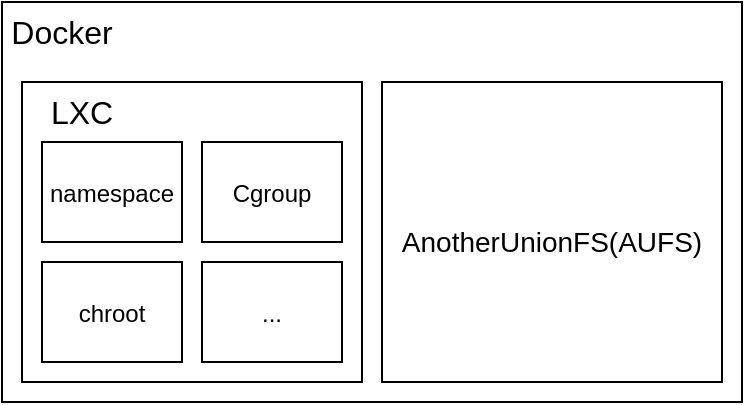 <mxfile version="16.5.6" type="github">
  <diagram id="Doy6efV_QYz7SsHLHFVV" name="Page-1">
    <mxGraphModel dx="782" dy="428" grid="1" gridSize="10" guides="1" tooltips="1" connect="1" arrows="1" fold="1" page="1" pageScale="1" pageWidth="827" pageHeight="1169" math="0" shadow="0">
      <root>
        <mxCell id="0" />
        <mxCell id="1" parent="0" />
        <mxCell id="SrF9chMBuammDGks49tK-1" value="" style="rounded=0;whiteSpace=wrap;html=1;" vertex="1" parent="1">
          <mxGeometry x="170" y="80" width="370" height="200" as="geometry" />
        </mxCell>
        <mxCell id="SrF9chMBuammDGks49tK-2" value="&lt;font style=&quot;font-size: 16px&quot;&gt;Docker&lt;/font&gt;" style="text;html=1;strokeColor=none;fillColor=none;align=center;verticalAlign=middle;whiteSpace=wrap;rounded=0;" vertex="1" parent="1">
          <mxGeometry x="170" y="80" width="60" height="30" as="geometry" />
        </mxCell>
        <mxCell id="SrF9chMBuammDGks49tK-3" value="" style="rounded=0;whiteSpace=wrap;html=1;fontSize=16;" vertex="1" parent="1">
          <mxGeometry x="180" y="120" width="170" height="150" as="geometry" />
        </mxCell>
        <mxCell id="SrF9chMBuammDGks49tK-4" value="" style="rounded=0;whiteSpace=wrap;html=1;fontSize=16;" vertex="1" parent="1">
          <mxGeometry x="360" y="120" width="170" height="150" as="geometry" />
        </mxCell>
        <mxCell id="SrF9chMBuammDGks49tK-5" value="&lt;font style=&quot;font-size: 16px&quot;&gt;LXC&lt;/font&gt;&lt;span style=&quot;color: rgba(0 , 0 , 0 , 0) ; font-family: monospace ; font-size: 0px&quot;&gt;%3CmxGraphModel%3E%3Croot%3E%3CmxCell%20id%3D%220%22%2F%3E%3CmxCell%20id%3D%221%22%20parent%3D%220%22%2F%3E%3CmxCell%20id%3D%222%22%20value%3D%22%26lt%3Bfont%20style%3D%26quot%3Bfont-size%3A%2016px%26quot%3B%26gt%3BDocker%26lt%3B%2Ffont%26gt%3B%22%20style%3D%22text%3Bhtml%3D1%3BstrokeColor%3Dnone%3BfillColor%3Dnone%3Balign%3Dcenter%3BverticalAlign%3Dmiddle%3BwhiteSpace%3Dwrap%3Brounded%3D0%3B%22%20vertex%3D%221%22%20parent%3D%221%22%3E%3CmxGeometry%20x%3D%22170%22%20y%3D%2250%22%20width%3D%2260%22%20height%3D%2230%22%20as%3D%22geometry%22%2F%3E%3C%2FmxCell%3E%3C%2Froot%3E%3C%2FmxGraphModel%3E&lt;/span&gt;" style="text;html=1;strokeColor=none;fillColor=none;align=center;verticalAlign=middle;whiteSpace=wrap;rounded=0;" vertex="1" parent="1">
          <mxGeometry x="180" y="120" width="60" height="30" as="geometry" />
        </mxCell>
        <mxCell id="SrF9chMBuammDGks49tK-6" value="&lt;font style=&quot;font-size: 14px&quot;&gt;AnotherUnionFS(AUFS)&lt;/font&gt;" style="text;html=1;strokeColor=none;fillColor=none;align=center;verticalAlign=middle;whiteSpace=wrap;rounded=0;" vertex="1" parent="1">
          <mxGeometry x="415" y="185" width="60" height="30" as="geometry" />
        </mxCell>
        <mxCell id="SrF9chMBuammDGks49tK-8" value="&lt;font style=&quot;font-size: 12px&quot;&gt;namespace&lt;/font&gt;" style="rounded=0;whiteSpace=wrap;html=1;fontSize=14;" vertex="1" parent="1">
          <mxGeometry x="190" y="150" width="70" height="50" as="geometry" />
        </mxCell>
        <mxCell id="SrF9chMBuammDGks49tK-10" value="&lt;font style=&quot;font-size: 12px&quot;&gt;Cgroup&lt;/font&gt;" style="rounded=0;whiteSpace=wrap;html=1;fontSize=14;" vertex="1" parent="1">
          <mxGeometry x="270" y="150" width="70" height="50" as="geometry" />
        </mxCell>
        <mxCell id="SrF9chMBuammDGks49tK-11" value="&lt;font style=&quot;font-size: 12px&quot;&gt;chroot&lt;/font&gt;" style="rounded=0;whiteSpace=wrap;html=1;fontSize=14;" vertex="1" parent="1">
          <mxGeometry x="190" y="210" width="70" height="50" as="geometry" />
        </mxCell>
        <mxCell id="SrF9chMBuammDGks49tK-12" value="&lt;font style=&quot;font-size: 12px&quot;&gt;...&lt;/font&gt;" style="rounded=0;whiteSpace=wrap;html=1;fontSize=14;" vertex="1" parent="1">
          <mxGeometry x="270" y="210" width="70" height="50" as="geometry" />
        </mxCell>
      </root>
    </mxGraphModel>
  </diagram>
</mxfile>

